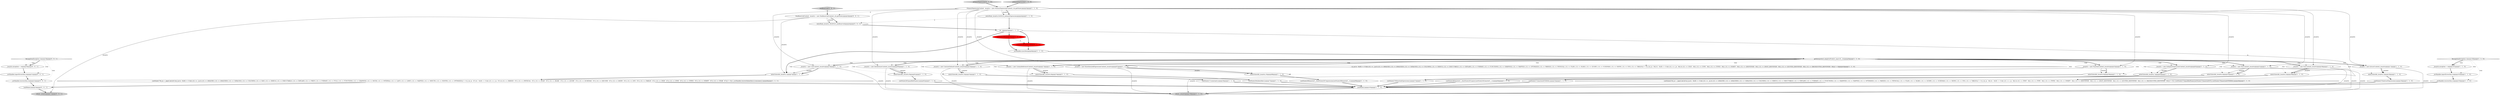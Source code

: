 digraph {
43 [style = filled, label = "{setState(576)_la = _input.LA(1)if ((((_la) & ~0x3f) == 0 && ((1L << _la) & ((1L << ANALYZE) | (1L << ANALYZED) | (1L << CATALOGS) | (1L << COLUMNS) | (1L << DEBUG) | (1L << EXECUTABLE) | (1L << EXPLAIN) | (1L << FORMAT) | (1L << FUNCTIONS) | (1L << GRAPHVIZ) | (1L << MAPPED) | (1L << OPTIMIZED) | (1L << PARSED) | (1L << PHYSICAL) | (1L << PLAN) | (1L << RLIKE) | (1L << QUERY) | (1L << SCHEMAS) | (1L << SHOW) | (1L << SYS) | (1L << TABLES))) != 0) || ((((_la - 64)) & ~0x3f) == 0 && ((1L << (_la - 64)) & ((1L << (TEXT - 64)) | (1L << (TYPE - 64)) | (1L << (TYPES - 64)) | (1L << (VERIFY - 64)) | (1L << (IDENTIFIER - 64)) | (1L << (DIGIT_IDENTIFIER - 64)) | (1L << (QUOTED_IDENTIFIER - 64)) | (1L << (BACKQUOTED_IDENTIFIER - 64)))) != 0)) {{setState(573)qualifiedName()setState(574)match(DOT)}}setState(578)match(ASTERISK)}@@@40@@@['1', '1', '0']", fillcolor = white, shape = ellipse image = "AAA0AAABBB1BBB"];
44 [style = filled, label = "primaryExpression['0', '1', '0']", fillcolor = lightgray, shape = diamond image = "AAA0AAABBB2BBB"];
4 [style = filled, label = "(((_la) & ~0x3f) == 0 && ((1L << _la) & ((1L << ANALYZE) | (1L << ANALYZED) | (1L << CATALOGS) | (1L << COLUMNS) | (1L << DEBUG) | (1L << EXECUTABLE) | (1L << EXPLAIN) | (1L << FORMAT) | (1L << FUNCTIONS) | (1L << GRAPHVIZ) | (1L << MAPPED) | (1L << OPTIMIZED) | (1L << PARSED) | (1L << PHYSICAL) | (1L << PLAN) | (1L << RLIKE) | (1L << QUERY) | (1L << SCHEMAS) | (1L << SHOW) | (1L << SYS) | (1L << TABLES))) != 0) || ((((_la - 64)) & ~0x3f) == 0 && ((1L << (_la - 64)) & ((1L << (TEXT - 64)) | (1L << (TYPE - 64)) | (1L << (TYPES - 64)) | (1L << (VERIFY - 64)) | (1L << (IDENTIFIER - 64)) | (1L << (DIGIT_IDENTIFIER - 64)) | (1L << (QUOTED_IDENTIFIER - 64)) | (1L << (BACKQUOTED_IDENTIFIER - 64)))) != 0)@@@43@@@['1', '1', '0']", fillcolor = white, shape = diamond image = "AAA0AAABBB1BBB"];
40 [style = filled, label = "{setState(570)extractExpression()}@@@19@@@['1', '1', '0']", fillcolor = white, shape = ellipse image = "AAA0AAABBB1BBB"];
11 [style = filled, label = "enterOuterAlt(_localctx,6)@@@56@@@['1', '1', '0']", fillcolor = white, shape = ellipse image = "AAA0AAABBB1BBB"];
51 [style = filled, label = "_errHandler.reportError(this,re)@@@21@@@['0', '0', '1']", fillcolor = white, shape = ellipse image = "AAA0AAABBB3BBB"];
54 [style = filled, label = "_errHandler.recover(this,re)@@@22@@@['0', '0', '1']", fillcolor = white, shape = ellipse image = "AAA0AAABBB3BBB"];
33 [style = filled, label = "PrimaryExpressionContext _localctx = new PrimaryExpressionContext(_ctx,getState())@@@3@@@['1', '1', '0']", fillcolor = white, shape = ellipse image = "AAA0AAABBB1BBB"];
24 [style = filled, label = "{setState(580)match(T__0)setState(581)query()setState(582)match(T__1)}@@@64@@@['1', '1', '0']", fillcolor = white, shape = ellipse image = "AAA0AAABBB1BBB"];
52 [style = filled, label = "enterRule(_localctx,106,RULE_nonReserved)@@@4@@@['0', '0', '1']", fillcolor = white, shape = ellipse image = "AAA0AAABBB3BBB"];
32 [style = filled, label = "_errHandler.sync(this)@@@8@@@['1', '1', '0']", fillcolor = white, shape = ellipse image = "AAA0AAABBB1BBB"];
23 [style = filled, label = "{setState(579)functionExpression()}@@@57@@@['1', '1', '0']", fillcolor = white, shape = ellipse image = "AAA0AAABBB1BBB"];
17 [style = filled, label = "_localctx = new DereferenceContext(_localctx)@@@80@@@['1', '1', '0']", fillcolor = white, shape = ellipse image = "AAA0AAABBB1BBB"];
35 [style = filled, label = "_localctx = new CastContext(_localctx)@@@10@@@['1', '1', '0']", fillcolor = white, shape = ellipse image = "AAA0AAABBB1BBB"];
42 [style = filled, label = "_localctx = new SubqueryExpressionContext(_localctx)@@@62@@@['1', '1', '0']", fillcolor = white, shape = ellipse image = "AAA0AAABBB1BBB"];
15 [style = filled, label = "_localctx = new ExtractContext(_localctx)@@@17@@@['1', '1', '0']", fillcolor = white, shape = ellipse image = "AAA0AAABBB1BBB"];
8 [style = filled, label = "_localctx = new FunctionContext(_localctx)@@@55@@@['1', '1', '0']", fillcolor = white, shape = ellipse image = "AAA0AAABBB1BBB"];
25 [style = filled, label = "enterOuterAlt(_localctx,3)@@@25@@@['1', '1', '0']", fillcolor = white, shape = ellipse image = "AAA0AAABBB1BBB"];
20 [style = filled, label = "_localctx = new StarContext(_localctx)@@@31@@@['1', '1', '0']", fillcolor = white, shape = ellipse image = "AAA0AAABBB1BBB"];
26 [style = filled, label = "_localctx = new ColumnReferenceContext(_localctx)@@@73@@@['1', '1', '0']", fillcolor = white, shape = ellipse image = "AAA0AAABBB1BBB"];
2 [style = filled, label = "int _la@@@5@@@['1', '1', '1']", fillcolor = white, shape = ellipse image = "AAA0AAABBB1BBB"];
13 [style = filled, label = "_errHandler.recover(this,re)@@@103@@@['1', '1', '0']", fillcolor = white, shape = ellipse image = "AAA0AAABBB1BBB"];
41 [style = filled, label = "{setState(776)_la = _input.LA(1)if (!((((_la) & ~0x3f) == 0 && ((1L << _la) & ((1L << ANALYZE) | (1L << ANALYZED) | (1L << CATALOGS) | (1L << COLUMNS) | (1L << DAY) | (1L << DEBUG) | (1L << EXECUTABLE) | (1L << EXPLAIN) | (1L << FIRST) | (1L << FORMAT) | (1L << FULL) | (1L << FUNCTIONS) | (1L << GRAPHVIZ) | (1L << HOUR) | (1L << INTERVAL) | (1L << LAST) | (1L << LIMIT) | (1L << MAPPED) | (1L << MINUTE) | (1L << MONTH) | (1L << OPTIMIZED))) != 0) || ((((_la - 67)) & ~0x3f) == 0 && ((1L << (_la - 67)) & ((1L << (PARSED - 67)) | (1L << (PHYSICAL - 67)) | (1L << (PLAN - 67)) | (1L << (RLIKE - 67)) | (1L << (QUERY - 67)) | (1L << (SCHEMAS - 67)) | (1L << (SECOND - 67)) | (1L << (SHOW - 67)) | (1L << (SYS - 67)) | (1L << (TABLES - 67)) | (1L << (TEXT - 67)) | (1L << (TYPE - 67)) | (1L << (TYPES - 67)) | (1L << (VERIFY - 67)) | (1L << (YEAR - 67)))) != 0))) {_errHandler.recoverInline(this)}{consume()}}@@@8@@@['1', '1', '1']", fillcolor = white, shape = ellipse image = "AAA0AAABBB1BBB"];
7 [style = filled, label = "enterOuterAlt(_localctx,1)@@@7@@@['1', '1', '1']", fillcolor = white, shape = ellipse image = "AAA0AAABBB1BBB"];
10 [style = filled, label = "return _localctx@@@108@@@['1', '1', '0']", fillcolor = lightgray, shape = ellipse image = "AAA0AAABBB1BBB"];
38 [style = filled, label = "getInterpreter().adaptivePredict(_input,82,_ctx)@@@9@@@['1', '1', '0']", fillcolor = white, shape = diamond image = "AAA0AAABBB1BBB"];
47 [style = filled, label = "{exitRule()}@@@24@@@['0', '0', '1']", fillcolor = white, shape = ellipse image = "AAA0AAABBB3BBB"];
12 [style = filled, label = "{setState(584)identifier()}@@@75@@@['1', '1', '0']", fillcolor = white, shape = ellipse image = "AAA0AAABBB1BBB"];
49 [style = filled, label = "nonReserved['0', '0', '1']", fillcolor = lightgray, shape = diamond image = "AAA0AAABBB3BBB"];
39 [style = filled, label = "enterOuterAlt(_localctx,2)@@@18@@@['1', '1', '0']", fillcolor = white, shape = ellipse image = "AAA0AAABBB1BBB"];
3 [style = filled, label = "{setState(572)match(ASTERISK)}@@@33@@@['1', '1', '0']", fillcolor = white, shape = ellipse image = "AAA0AAABBB1BBB"];
18 [style = filled, label = "{exitRule()}@@@105@@@['1', '1', '0']", fillcolor = white, shape = ellipse image = "AAA0AAABBB1BBB"];
22 [style = filled, label = "setState(588)@@@7@@@['1', '0', '0']", fillcolor = red, shape = ellipse image = "AAA1AAABBB1BBB"];
46 [style = filled, label = "RecognitionException re@@@19@@@['0', '0', '1']", fillcolor = white, shape = diamond image = "AAA0AAABBB3BBB"];
1 [style = filled, label = "RecognitionException re@@@100@@@['1', '1', '0']", fillcolor = white, shape = diamond image = "AAA0AAABBB1BBB"];
0 [style = filled, label = "_localctx = new ConstantDefaultContext(_localctx)@@@24@@@['1', '1', '0']", fillcolor = white, shape = ellipse image = "AAA0AAABBB1BBB"];
45 [style = filled, label = "setState(590)@@@7@@@['0', '1', '0']", fillcolor = red, shape = ellipse image = "AAA1AAABBB2BBB"];
19 [style = filled, label = "primaryExpression['1', '0', '0']", fillcolor = lightgray, shape = diamond image = "AAA0AAABBB1BBB"];
6 [style = filled, label = "enterOuterAlt(_localctx,10)@@@88@@@['1', '1', '0']", fillcolor = white, shape = ellipse image = "AAA0AAABBB1BBB"];
37 [style = filled, label = "enterOuterAlt(_localctx,5)@@@39@@@['1', '1', '0']", fillcolor = white, shape = ellipse image = "AAA0AAABBB1BBB"];
53 [style = filled, label = "_localctx.exception = re@@@20@@@['0', '0', '1']", fillcolor = white, shape = ellipse image = "AAA0AAABBB3BBB"];
29 [style = filled, label = "enterOuterAlt(_localctx,4)@@@32@@@['1', '1', '0']", fillcolor = white, shape = ellipse image = "AAA0AAABBB1BBB"];
14 [style = filled, label = "enterRule(_localctx,56,RULE_primaryExpression)@@@4@@@['1', '1', '0']", fillcolor = white, shape = ellipse image = "AAA0AAABBB1BBB"];
34 [style = filled, label = "_localctx = new ParenthesizedExpressionContext(_localctx)@@@87@@@['1', '1', '0']", fillcolor = white, shape = ellipse image = "AAA0AAABBB1BBB"];
36 [style = filled, label = "{setState(571)constant()}@@@26@@@['1', '1', '0']", fillcolor = white, shape = ellipse image = "AAA0AAABBB1BBB"];
48 [style = filled, label = "return _localctx@@@27@@@['0', '0', '1']", fillcolor = lightgray, shape = ellipse image = "AAA0AAABBB3BBB"];
9 [style = filled, label = "_errHandler.reportError(this,re)@@@102@@@['1', '1', '0']", fillcolor = white, shape = ellipse image = "AAA0AAABBB1BBB"];
16 [style = filled, label = "enterOuterAlt(_localctx,7)@@@63@@@['1', '1', '0']", fillcolor = white, shape = ellipse image = "AAA0AAABBB1BBB"];
21 [style = filled, label = "{setState(585)qualifiedName()}@@@82@@@['1', '1', '0']", fillcolor = white, shape = ellipse image = "AAA0AAABBB1BBB"];
31 [style = filled, label = "_localctx.exception = re@@@101@@@['1', '1', '0']", fillcolor = white, shape = ellipse image = "AAA0AAABBB1BBB"];
50 [style = filled, label = "NonReservedContext _localctx = new NonReservedContext(_ctx,getState())@@@3@@@['0', '0', '1']", fillcolor = white, shape = ellipse image = "AAA0AAABBB3BBB"];
27 [style = filled, label = "_localctx = new StarContext(_localctx)@@@38@@@['1', '1', '0']", fillcolor = white, shape = ellipse image = "AAA0AAABBB1BBB"];
28 [style = filled, label = "{setState(586)match(T__0)setState(587)expression()setState(588)match(T__1)}@@@89@@@['1', '1', '0']", fillcolor = white, shape = ellipse image = "AAA0AAABBB1BBB"];
5 [style = filled, label = "enterOuterAlt(_localctx,9)@@@81@@@['1', '1', '0']", fillcolor = white, shape = ellipse image = "AAA0AAABBB1BBB"];
30 [style = filled, label = "enterOuterAlt(_localctx,8)@@@74@@@['1', '1', '0']", fillcolor = white, shape = ellipse image = "AAA0AAABBB1BBB"];
17->5 [style = solid, label="_localctx"];
34->10 [style = solid, label="_localctx"];
46->53 [style = dotted, label="true"];
31->9 [style = bold, label=""];
38->34 [style = dotted, label="true"];
38->39 [style = dotted, label="true"];
1->31 [style = dotted, label="true"];
33->50 [style = dashed, label="0"];
33->15 [style = solid, label="_localctx"];
43->18 [style = bold, label=""];
38->42 [style = bold, label=""];
38->15 [style = bold, label=""];
8->10 [style = solid, label="_localctx"];
21->18 [style = bold, label=""];
3->18 [style = bold, label=""];
33->26 [style = solid, label="_localctx"];
1->13 [style = dotted, label="true"];
37->43 [style = bold, label=""];
38->16 [style = dotted, label="true"];
2->43 [style = solid, label="_la"];
38->15 [style = dotted, label="true"];
0->25 [style = bold, label=""];
38->7 [style = dotted, label="true"];
38->8 [style = dotted, label="true"];
36->18 [style = bold, label=""];
33->14 [style = solid, label="_localctx"];
12->18 [style = bold, label=""];
33->0 [style = solid, label="_localctx"];
38->26 [style = bold, label=""];
35->7 [style = solid, label="_localctx"];
1->31 [style = bold, label=""];
8->11 [style = bold, label=""];
38->5 [style = dotted, label="true"];
35->7 [style = bold, label=""];
0->10 [style = solid, label="_localctx"];
17->5 [style = bold, label=""];
0->25 [style = solid, label="_localctx"];
28->18 [style = bold, label=""];
47->48 [style = bold, label=""];
51->54 [style = bold, label=""];
25->36 [style = bold, label=""];
38->20 [style = dotted, label="true"];
22->32 [style = bold, label=""];
38->4 [style = dotted, label="true"];
24->18 [style = bold, label=""];
50->48 [style = solid, label="_localctx"];
5->21 [style = bold, label=""];
46->54 [style = dotted, label="true"];
33->42 [style = solid, label="_localctx"];
38->0 [style = bold, label=""];
33->20 [style = solid, label="_localctx"];
35->10 [style = solid, label="_localctx"];
38->35 [style = bold, label=""];
20->29 [style = solid, label="_localctx"];
38->17 [style = bold, label=""];
13->18 [style = bold, label=""];
38->42 [style = dotted, label="true"];
19->33 [style = bold, label=""];
38->37 [style = dotted, label="true"];
15->39 [style = solid, label="_localctx"];
38->20 [style = bold, label=""];
15->10 [style = solid, label="_localctx"];
33->35 [style = solid, label="_localctx"];
38->27 [style = dotted, label="true"];
22->45 [style = dashed, label="0"];
16->24 [style = bold, label=""];
44->33 [style = bold, label=""];
45->32 [style = bold, label=""];
17->10 [style = solid, label="_localctx"];
34->6 [style = solid, label="_localctx"];
8->11 [style = solid, label="_localctx"];
38->27 [style = bold, label=""];
42->16 [style = bold, label=""];
38->25 [style = dotted, label="true"];
33->27 [style = solid, label="_localctx"];
49->50 [style = bold, label=""];
33->8 [style = solid, label="_localctx"];
38->30 [style = dotted, label="true"];
14->52 [style = dashed, label="0"];
27->37 [style = bold, label=""];
30->12 [style = bold, label=""];
46->51 [style = dotted, label="true"];
18->10 [style = bold, label=""];
50->7 [style = solid, label="_localctx"];
39->40 [style = bold, label=""];
1->9 [style = dotted, label="true"];
38->34 [style = bold, label=""];
2->45 [style = bold, label=""];
14->2 [style = bold, label=""];
7->41 [style = bold, label=""];
26->30 [style = solid, label="_localctx"];
38->8 [style = bold, label=""];
41->47 [style = bold, label=""];
41->18 [style = bold, label=""];
23->18 [style = bold, label=""];
33->34 [style = solid, label="_localctx"];
33->14 [style = bold, label=""];
53->51 [style = bold, label=""];
20->29 [style = bold, label=""];
29->3 [style = bold, label=""];
46->53 [style = bold, label=""];
40->18 [style = bold, label=""];
52->2 [style = bold, label=""];
38->6 [style = dotted, label="true"];
38->0 [style = dotted, label="true"];
50->52 [style = bold, label=""];
38->11 [style = dotted, label="true"];
26->30 [style = bold, label=""];
42->10 [style = solid, label="_localctx"];
32->38 [style = bold, label=""];
38->26 [style = dotted, label="true"];
27->10 [style = solid, label="_localctx"];
54->47 [style = bold, label=""];
20->10 [style = solid, label="_localctx"];
38->35 [style = dotted, label="true"];
50->52 [style = solid, label="_localctx"];
15->39 [style = bold, label=""];
34->6 [style = bold, label=""];
38->17 [style = dotted, label="true"];
38->29 [style = dotted, label="true"];
42->16 [style = solid, label="_localctx"];
2->7 [style = bold, label=""];
2->22 [style = bold, label=""];
11->23 [style = bold, label=""];
27->37 [style = solid, label="_localctx"];
26->10 [style = solid, label="_localctx"];
33->17 [style = solid, label="_localctx"];
6->28 [style = bold, label=""];
9->13 [style = bold, label=""];
}
